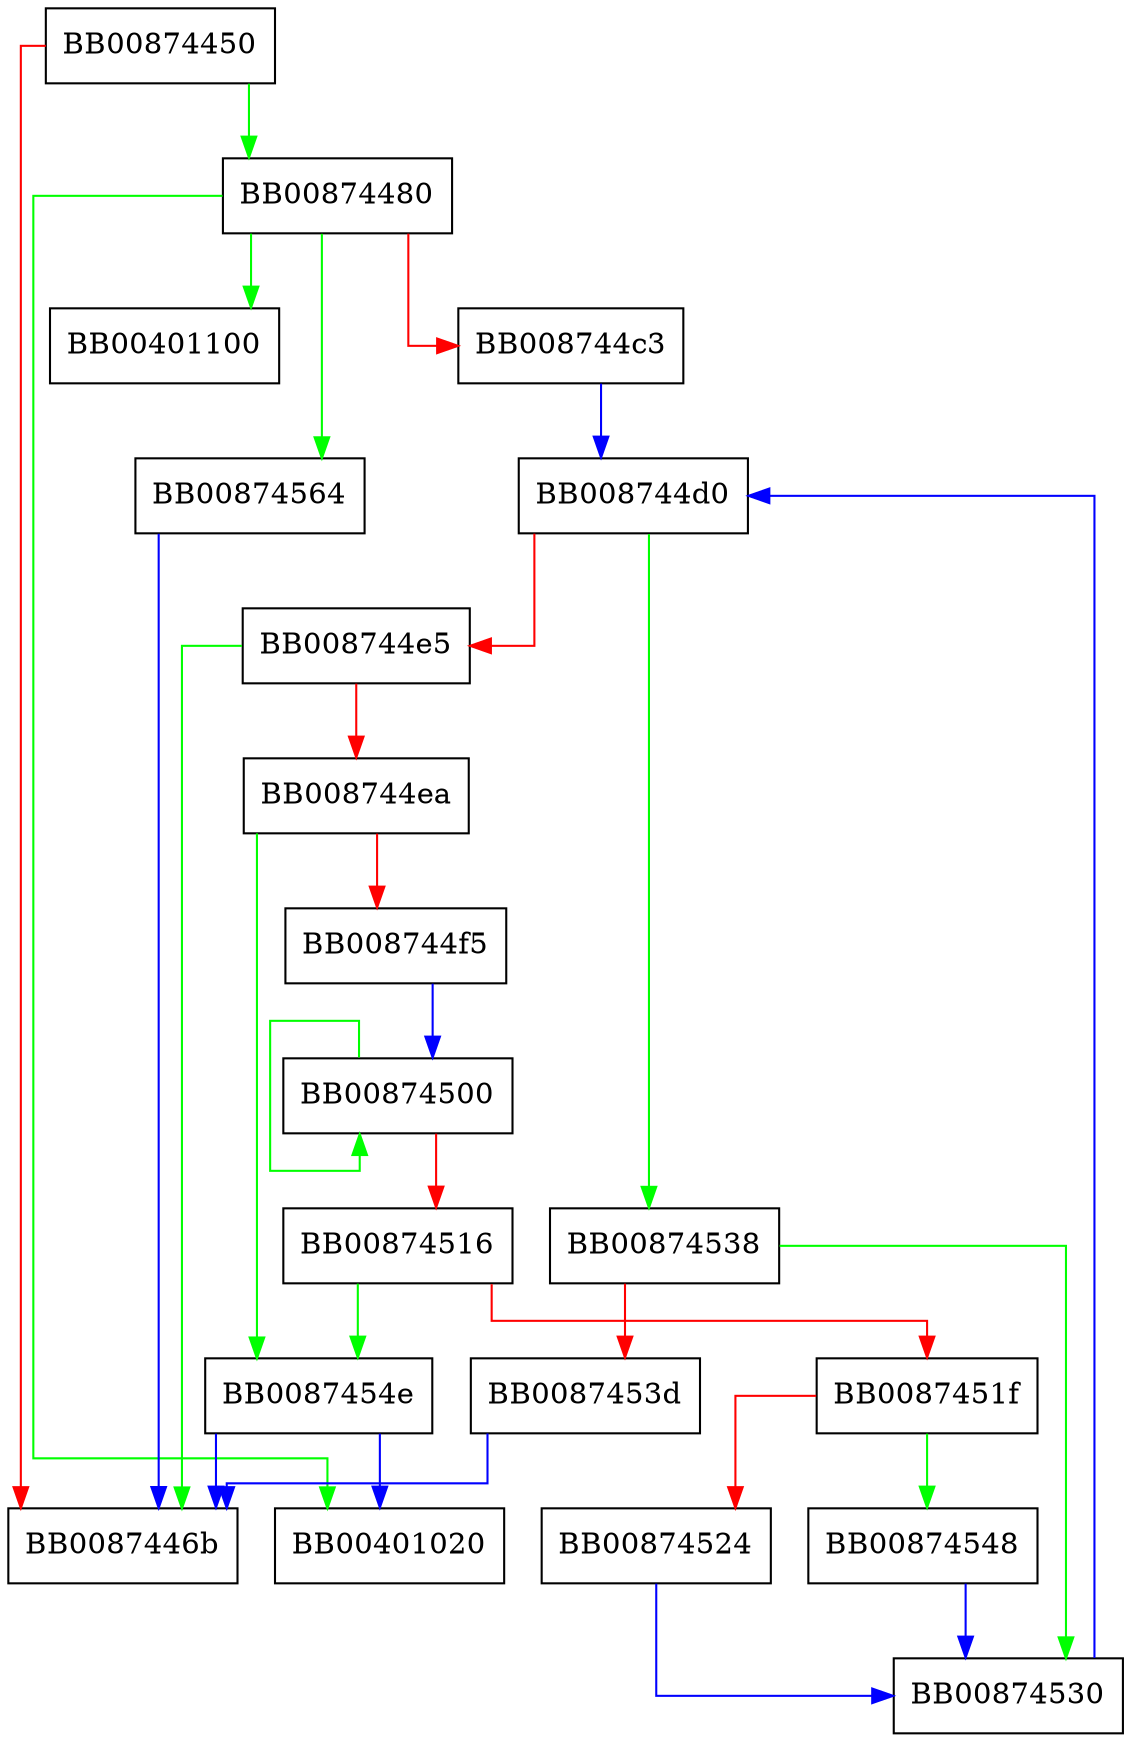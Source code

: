 digraph group_number {
  node [shape="box"];
  graph [splines=ortho];
  BB00874450 -> BB00874480 [color="green"];
  BB00874450 -> BB0087446b [color="red"];
  BB00874480 -> BB00401100 [color="green"];
  BB00874480 -> BB00401020 [color="green"];
  BB00874480 -> BB00874564 [color="green"];
  BB00874480 -> BB008744c3 [color="red"];
  BB008744c3 -> BB008744d0 [color="blue"];
  BB008744d0 -> BB00874538 [color="green"];
  BB008744d0 -> BB008744e5 [color="red"];
  BB008744e5 -> BB0087446b [color="green"];
  BB008744e5 -> BB008744ea [color="red"];
  BB008744ea -> BB0087454e [color="green"];
  BB008744ea -> BB008744f5 [color="red"];
  BB008744f5 -> BB00874500 [color="blue"];
  BB00874500 -> BB00874500 [color="green"];
  BB00874500 -> BB00874516 [color="red"];
  BB00874516 -> BB0087454e [color="green"];
  BB00874516 -> BB0087451f [color="red"];
  BB0087451f -> BB00874548 [color="green"];
  BB0087451f -> BB00874524 [color="red"];
  BB00874524 -> BB00874530 [color="blue"];
  BB00874530 -> BB008744d0 [color="blue"];
  BB00874538 -> BB00874530 [color="green"];
  BB00874538 -> BB0087453d [color="red"];
  BB0087453d -> BB0087446b [color="blue"];
  BB00874548 -> BB00874530 [color="blue"];
  BB0087454e -> BB00401020 [color="blue"];
  BB0087454e -> BB0087446b [color="blue"];
  BB00874564 -> BB0087446b [color="blue"];
}